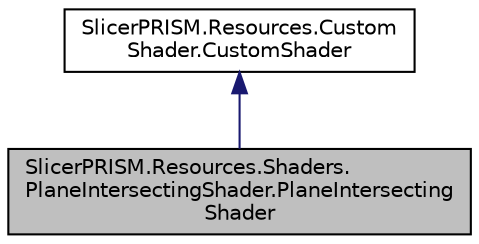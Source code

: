 digraph "SlicerPRISM.Resources.Shaders.PlaneIntersectingShader.PlaneIntersectingShader"
{
 // LATEX_PDF_SIZE
  edge [fontname="Helvetica",fontsize="10",labelfontname="Helvetica",labelfontsize="10"];
  node [fontname="Helvetica",fontsize="10",shape=record];
  Node1 [label="SlicerPRISM.Resources.Shaders.\lPlaneIntersectingShader.PlaneIntersecting\lShader",height=0.2,width=0.4,color="black", fillcolor="grey75", style="filled", fontcolor="black",tooltip=" "];
  Node2 -> Node1 [dir="back",color="midnightblue",fontsize="10",style="solid",fontname="Helvetica"];
  Node2 [label="SlicerPRISM.Resources.Custom\lShader.CustomShader",height=0.2,width=0.4,color="black", fillcolor="white", style="filled",URL="$class_slicer_p_r_i_s_m_1_1_resources_1_1_custom_shader_1_1_custom_shader.html",tooltip=" "];
}
